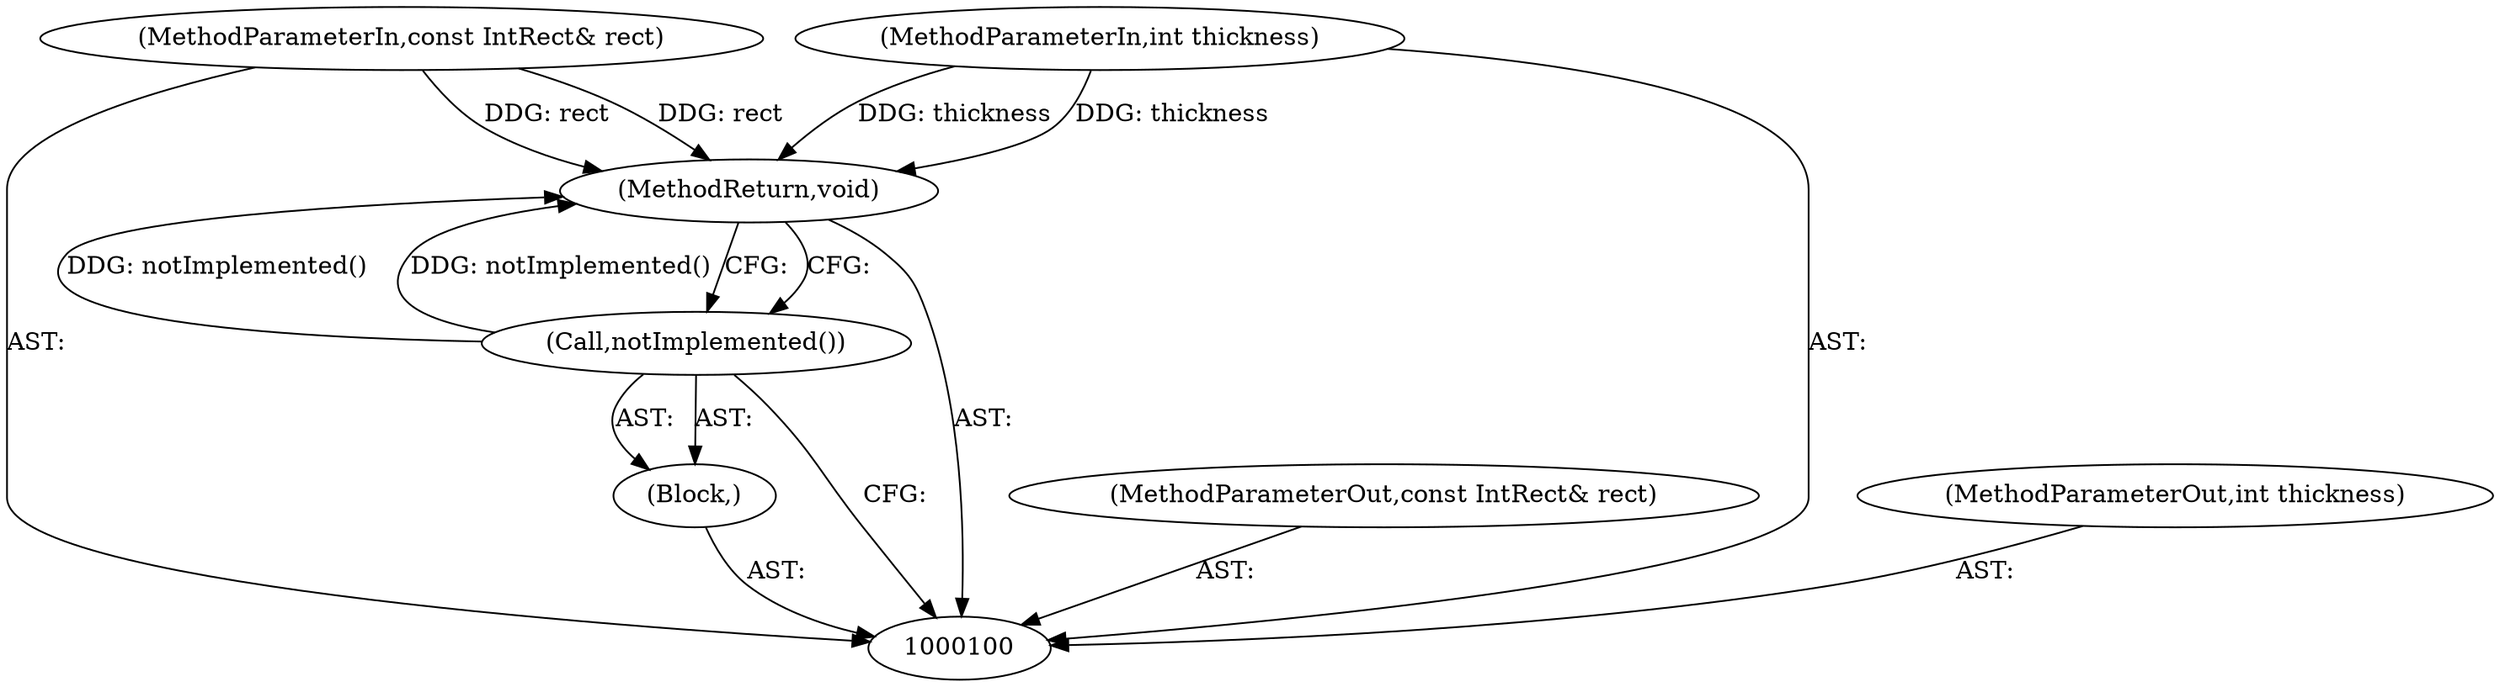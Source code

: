 digraph "1_Chrome_adb3498ca0b69561d8c6b60bab641de4b0e37dbf" {
"1000105" [label="(MethodReturn,void)"];
"1000101" [label="(MethodParameterIn,const IntRect& rect)"];
"1000113" [label="(MethodParameterOut,const IntRect& rect)"];
"1000102" [label="(MethodParameterIn,int thickness)"];
"1000114" [label="(MethodParameterOut,int thickness)"];
"1000103" [label="(Block,)"];
"1000104" [label="(Call,notImplemented())"];
"1000105" -> "1000100"  [label="AST: "];
"1000105" -> "1000104"  [label="CFG: "];
"1000104" -> "1000105"  [label="DDG: notImplemented()"];
"1000102" -> "1000105"  [label="DDG: thickness"];
"1000101" -> "1000105"  [label="DDG: rect"];
"1000101" -> "1000100"  [label="AST: "];
"1000101" -> "1000105"  [label="DDG: rect"];
"1000113" -> "1000100"  [label="AST: "];
"1000102" -> "1000100"  [label="AST: "];
"1000102" -> "1000105"  [label="DDG: thickness"];
"1000114" -> "1000100"  [label="AST: "];
"1000103" -> "1000100"  [label="AST: "];
"1000104" -> "1000103"  [label="AST: "];
"1000104" -> "1000103"  [label="AST: "];
"1000104" -> "1000100"  [label="CFG: "];
"1000105" -> "1000104"  [label="CFG: "];
"1000104" -> "1000105"  [label="DDG: notImplemented()"];
}
